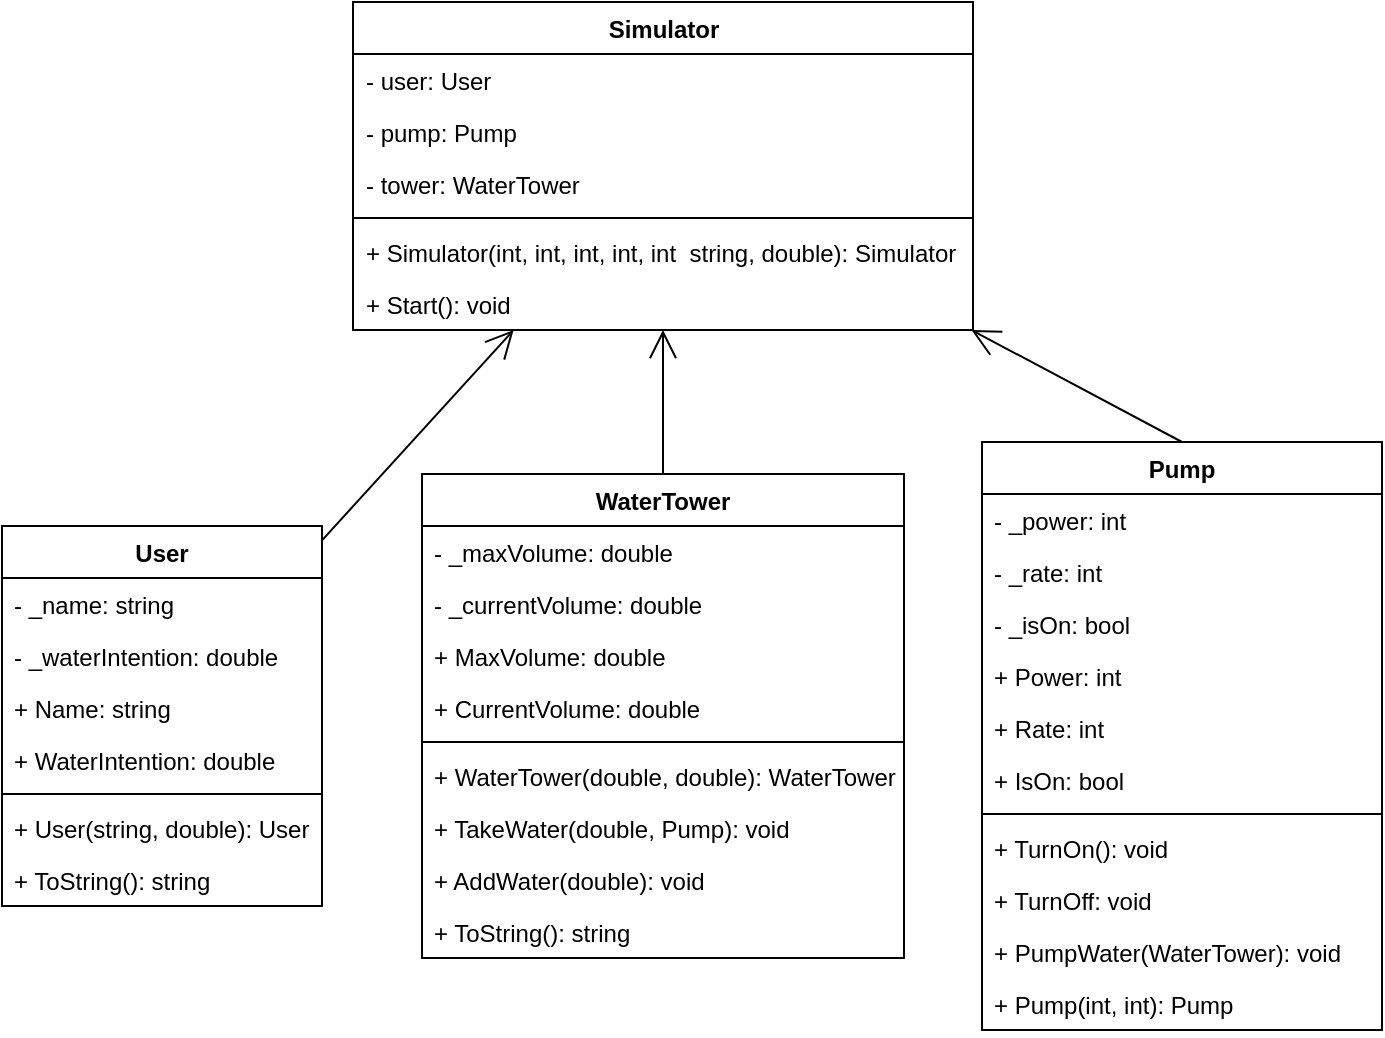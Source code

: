 <mxfile version="21.1.4" type="device">
  <diagram id="C5RBs43oDa-KdzZeNtuy" name="Page-1">
    <mxGraphModel dx="1434" dy="756" grid="1" gridSize="10" guides="1" tooltips="1" connect="1" arrows="1" fold="1" page="1" pageScale="1" pageWidth="827" pageHeight="1169" math="0" shadow="0">
      <root>
        <mxCell id="WIyWlLk6GJQsqaUBKTNV-0" />
        <mxCell id="WIyWlLk6GJQsqaUBKTNV-1" parent="WIyWlLk6GJQsqaUBKTNV-0" />
        <mxCell id="AG1W2_eLVU9aRUxZiKF4-1" value="WaterTower" style="swimlane;fontStyle=1;align=center;verticalAlign=top;childLayout=stackLayout;horizontal=1;startSize=26;horizontalStack=0;resizeParent=1;resizeParentMax=0;resizeLast=0;collapsible=1;marginBottom=0;whiteSpace=wrap;html=1;" parent="WIyWlLk6GJQsqaUBKTNV-1" vertex="1">
          <mxGeometry x="270" y="336" width="241" height="242" as="geometry" />
        </mxCell>
        <mxCell id="AG1W2_eLVU9aRUxZiKF4-2" value="- _maxVolume: double" style="text;strokeColor=none;fillColor=none;align=left;verticalAlign=top;spacingLeft=4;spacingRight=4;overflow=hidden;rotatable=0;points=[[0,0.5],[1,0.5]];portConstraint=eastwest;whiteSpace=wrap;html=1;" parent="AG1W2_eLVU9aRUxZiKF4-1" vertex="1">
          <mxGeometry y="26" width="241" height="26" as="geometry" />
        </mxCell>
        <mxCell id="AG1W2_eLVU9aRUxZiKF4-5" value="- _currentVolume: double" style="text;strokeColor=none;fillColor=none;align=left;verticalAlign=top;spacingLeft=4;spacingRight=4;overflow=hidden;rotatable=0;points=[[0,0.5],[1,0.5]];portConstraint=eastwest;whiteSpace=wrap;html=1;" parent="AG1W2_eLVU9aRUxZiKF4-1" vertex="1">
          <mxGeometry y="52" width="241" height="26" as="geometry" />
        </mxCell>
        <mxCell id="AG1W2_eLVU9aRUxZiKF4-9" value="+ MaxVolume: double" style="text;strokeColor=none;fillColor=none;align=left;verticalAlign=top;spacingLeft=4;spacingRight=4;overflow=hidden;rotatable=0;points=[[0,0.5],[1,0.5]];portConstraint=eastwest;whiteSpace=wrap;html=1;" parent="AG1W2_eLVU9aRUxZiKF4-1" vertex="1">
          <mxGeometry y="78" width="241" height="26" as="geometry" />
        </mxCell>
        <mxCell id="AG1W2_eLVU9aRUxZiKF4-8" value="+ CurrentVolume: double" style="text;strokeColor=none;fillColor=none;align=left;verticalAlign=top;spacingLeft=4;spacingRight=4;overflow=hidden;rotatable=0;points=[[0,0.5],[1,0.5]];portConstraint=eastwest;whiteSpace=wrap;html=1;" parent="AG1W2_eLVU9aRUxZiKF4-1" vertex="1">
          <mxGeometry y="104" width="241" height="26" as="geometry" />
        </mxCell>
        <mxCell id="AG1W2_eLVU9aRUxZiKF4-3" value="" style="line;strokeWidth=1;fillColor=none;align=left;verticalAlign=middle;spacingTop=-1;spacingLeft=3;spacingRight=3;rotatable=0;labelPosition=right;points=[];portConstraint=eastwest;strokeColor=inherit;" parent="AG1W2_eLVU9aRUxZiKF4-1" vertex="1">
          <mxGeometry y="130" width="241" height="8" as="geometry" />
        </mxCell>
        <mxCell id="AG1W2_eLVU9aRUxZiKF4-14" value="+ WaterTower(double, double): WaterTower" style="text;strokeColor=none;fillColor=none;align=left;verticalAlign=top;spacingLeft=4;spacingRight=4;overflow=hidden;rotatable=0;points=[[0,0.5],[1,0.5]];portConstraint=eastwest;whiteSpace=wrap;html=1;" parent="AG1W2_eLVU9aRUxZiKF4-1" vertex="1">
          <mxGeometry y="138" width="241" height="26" as="geometry" />
        </mxCell>
        <mxCell id="AG1W2_eLVU9aRUxZiKF4-11" value="+ TakeWater(double, Pump): void" style="text;strokeColor=none;fillColor=none;align=left;verticalAlign=top;spacingLeft=4;spacingRight=4;overflow=hidden;rotatable=0;points=[[0,0.5],[1,0.5]];portConstraint=eastwest;whiteSpace=wrap;html=1;" parent="AG1W2_eLVU9aRUxZiKF4-1" vertex="1">
          <mxGeometry y="164" width="241" height="26" as="geometry" />
        </mxCell>
        <mxCell id="AG1W2_eLVU9aRUxZiKF4-4" value="+ AddWater(double): void" style="text;strokeColor=none;fillColor=none;align=left;verticalAlign=top;spacingLeft=4;spacingRight=4;overflow=hidden;rotatable=0;points=[[0,0.5],[1,0.5]];portConstraint=eastwest;whiteSpace=wrap;html=1;" parent="AG1W2_eLVU9aRUxZiKF4-1" vertex="1">
          <mxGeometry y="190" width="241" height="26" as="geometry" />
        </mxCell>
        <mxCell id="AG1W2_eLVU9aRUxZiKF4-13" value="+ ToString(): string" style="text;strokeColor=none;fillColor=none;align=left;verticalAlign=top;spacingLeft=4;spacingRight=4;overflow=hidden;rotatable=0;points=[[0,0.5],[1,0.5]];portConstraint=eastwest;whiteSpace=wrap;html=1;" parent="AG1W2_eLVU9aRUxZiKF4-1" vertex="1">
          <mxGeometry y="216" width="241" height="26" as="geometry" />
        </mxCell>
        <mxCell id="AG1W2_eLVU9aRUxZiKF4-20" value="User" style="swimlane;fontStyle=1;align=center;verticalAlign=top;childLayout=stackLayout;horizontal=1;startSize=26;horizontalStack=0;resizeParent=1;resizeParentMax=0;resizeLast=0;collapsible=1;marginBottom=0;whiteSpace=wrap;html=1;" parent="WIyWlLk6GJQsqaUBKTNV-1" vertex="1">
          <mxGeometry x="60" y="362" width="160" height="190" as="geometry" />
        </mxCell>
        <mxCell id="AG1W2_eLVU9aRUxZiKF4-21" value="- _name: string" style="text;strokeColor=none;fillColor=none;align=left;verticalAlign=top;spacingLeft=4;spacingRight=4;overflow=hidden;rotatable=0;points=[[0,0.5],[1,0.5]];portConstraint=eastwest;whiteSpace=wrap;html=1;" parent="AG1W2_eLVU9aRUxZiKF4-20" vertex="1">
          <mxGeometry y="26" width="160" height="26" as="geometry" />
        </mxCell>
        <mxCell id="AG1W2_eLVU9aRUxZiKF4-19" value="- _waterIntention: double" style="text;strokeColor=none;fillColor=none;align=left;verticalAlign=top;spacingLeft=4;spacingRight=4;overflow=hidden;rotatable=0;points=[[0,0.5],[1,0.5]];portConstraint=eastwest;whiteSpace=wrap;html=1;" parent="AG1W2_eLVU9aRUxZiKF4-20" vertex="1">
          <mxGeometry y="52" width="160" height="26" as="geometry" />
        </mxCell>
        <mxCell id="AG1W2_eLVU9aRUxZiKF4-24" value="+ Name: string" style="text;strokeColor=none;fillColor=none;align=left;verticalAlign=top;spacingLeft=4;spacingRight=4;overflow=hidden;rotatable=0;points=[[0,0.5],[1,0.5]];portConstraint=eastwest;whiteSpace=wrap;html=1;" parent="AG1W2_eLVU9aRUxZiKF4-20" vertex="1">
          <mxGeometry y="78" width="160" height="26" as="geometry" />
        </mxCell>
        <mxCell id="AG1W2_eLVU9aRUxZiKF4-25" value="+ WaterIntention: double" style="text;strokeColor=none;fillColor=none;align=left;verticalAlign=top;spacingLeft=4;spacingRight=4;overflow=hidden;rotatable=0;points=[[0,0.5],[1,0.5]];portConstraint=eastwest;whiteSpace=wrap;html=1;" parent="AG1W2_eLVU9aRUxZiKF4-20" vertex="1">
          <mxGeometry y="104" width="160" height="26" as="geometry" />
        </mxCell>
        <mxCell id="AG1W2_eLVU9aRUxZiKF4-22" value="" style="line;strokeWidth=1;fillColor=none;align=left;verticalAlign=middle;spacingTop=-1;spacingLeft=3;spacingRight=3;rotatable=0;labelPosition=right;points=[];portConstraint=eastwest;strokeColor=inherit;" parent="AG1W2_eLVU9aRUxZiKF4-20" vertex="1">
          <mxGeometry y="130" width="160" height="8" as="geometry" />
        </mxCell>
        <mxCell id="AG1W2_eLVU9aRUxZiKF4-23" value="+ User(string, double): User" style="text;strokeColor=none;fillColor=none;align=left;verticalAlign=top;spacingLeft=4;spacingRight=4;overflow=hidden;rotatable=0;points=[[0,0.5],[1,0.5]];portConstraint=eastwest;whiteSpace=wrap;html=1;" parent="AG1W2_eLVU9aRUxZiKF4-20" vertex="1">
          <mxGeometry y="138" width="160" height="26" as="geometry" />
        </mxCell>
        <mxCell id="AG1W2_eLVU9aRUxZiKF4-26" value="+ ToString(): string" style="text;strokeColor=none;fillColor=none;align=left;verticalAlign=top;spacingLeft=4;spacingRight=4;overflow=hidden;rotatable=0;points=[[0,0.5],[1,0.5]];portConstraint=eastwest;whiteSpace=wrap;html=1;" parent="AG1W2_eLVU9aRUxZiKF4-20" vertex="1">
          <mxGeometry y="164" width="160" height="26" as="geometry" />
        </mxCell>
        <mxCell id="AG1W2_eLVU9aRUxZiKF4-27" value="Pump" style="swimlane;fontStyle=1;align=center;verticalAlign=top;childLayout=stackLayout;horizontal=1;startSize=26;horizontalStack=0;resizeParent=1;resizeParentMax=0;resizeLast=0;collapsible=1;marginBottom=0;whiteSpace=wrap;html=1;" parent="WIyWlLk6GJQsqaUBKTNV-1" vertex="1">
          <mxGeometry x="550" y="320" width="200" height="294" as="geometry" />
        </mxCell>
        <mxCell id="AG1W2_eLVU9aRUxZiKF4-28" value="- _power: int" style="text;strokeColor=none;fillColor=none;align=left;verticalAlign=top;spacingLeft=4;spacingRight=4;overflow=hidden;rotatable=0;points=[[0,0.5],[1,0.5]];portConstraint=eastwest;whiteSpace=wrap;html=1;" parent="AG1W2_eLVU9aRUxZiKF4-27" vertex="1">
          <mxGeometry y="26" width="200" height="26" as="geometry" />
        </mxCell>
        <mxCell id="AG1W2_eLVU9aRUxZiKF4-31" value="- _rate: int" style="text;strokeColor=none;fillColor=none;align=left;verticalAlign=top;spacingLeft=4;spacingRight=4;overflow=hidden;rotatable=0;points=[[0,0.5],[1,0.5]];portConstraint=eastwest;whiteSpace=wrap;html=1;" parent="AG1W2_eLVU9aRUxZiKF4-27" vertex="1">
          <mxGeometry y="52" width="200" height="26" as="geometry" />
        </mxCell>
        <mxCell id="AG1W2_eLVU9aRUxZiKF4-32" value="- _isOn: bool" style="text;strokeColor=none;fillColor=none;align=left;verticalAlign=top;spacingLeft=4;spacingRight=4;overflow=hidden;rotatable=0;points=[[0,0.5],[1,0.5]];portConstraint=eastwest;whiteSpace=wrap;html=1;" parent="AG1W2_eLVU9aRUxZiKF4-27" vertex="1">
          <mxGeometry y="78" width="200" height="26" as="geometry" />
        </mxCell>
        <mxCell id="AG1W2_eLVU9aRUxZiKF4-34" value="+ Power: int" style="text;strokeColor=none;fillColor=none;align=left;verticalAlign=top;spacingLeft=4;spacingRight=4;overflow=hidden;rotatable=0;points=[[0,0.5],[1,0.5]];portConstraint=eastwest;whiteSpace=wrap;html=1;" parent="AG1W2_eLVU9aRUxZiKF4-27" vertex="1">
          <mxGeometry y="104" width="200" height="26" as="geometry" />
        </mxCell>
        <mxCell id="AG1W2_eLVU9aRUxZiKF4-36" value="+ Rate: int" style="text;strokeColor=none;fillColor=none;align=left;verticalAlign=top;spacingLeft=4;spacingRight=4;overflow=hidden;rotatable=0;points=[[0,0.5],[1,0.5]];portConstraint=eastwest;whiteSpace=wrap;html=1;" parent="AG1W2_eLVU9aRUxZiKF4-27" vertex="1">
          <mxGeometry y="130" width="200" height="26" as="geometry" />
        </mxCell>
        <mxCell id="AG1W2_eLVU9aRUxZiKF4-35" value="+ IsOn: bool" style="text;strokeColor=none;fillColor=none;align=left;verticalAlign=top;spacingLeft=4;spacingRight=4;overflow=hidden;rotatable=0;points=[[0,0.5],[1,0.5]];portConstraint=eastwest;whiteSpace=wrap;html=1;" parent="AG1W2_eLVU9aRUxZiKF4-27" vertex="1">
          <mxGeometry y="156" width="200" height="26" as="geometry" />
        </mxCell>
        <mxCell id="AG1W2_eLVU9aRUxZiKF4-29" value="" style="line;strokeWidth=1;fillColor=none;align=left;verticalAlign=middle;spacingTop=-1;spacingLeft=3;spacingRight=3;rotatable=0;labelPosition=right;points=[];portConstraint=eastwest;strokeColor=inherit;" parent="AG1W2_eLVU9aRUxZiKF4-27" vertex="1">
          <mxGeometry y="182" width="200" height="8" as="geometry" />
        </mxCell>
        <mxCell id="AG1W2_eLVU9aRUxZiKF4-37" value="+ TurnOn(): void" style="text;strokeColor=none;fillColor=none;align=left;verticalAlign=top;spacingLeft=4;spacingRight=4;overflow=hidden;rotatable=0;points=[[0,0.5],[1,0.5]];portConstraint=eastwest;whiteSpace=wrap;html=1;" parent="AG1W2_eLVU9aRUxZiKF4-27" vertex="1">
          <mxGeometry y="190" width="200" height="26" as="geometry" />
        </mxCell>
        <mxCell id="AG1W2_eLVU9aRUxZiKF4-39" value="+ TurnOff: void" style="text;strokeColor=none;fillColor=none;align=left;verticalAlign=top;spacingLeft=4;spacingRight=4;overflow=hidden;rotatable=0;points=[[0,0.5],[1,0.5]];portConstraint=eastwest;whiteSpace=wrap;html=1;" parent="AG1W2_eLVU9aRUxZiKF4-27" vertex="1">
          <mxGeometry y="216" width="200" height="26" as="geometry" />
        </mxCell>
        <mxCell id="AG1W2_eLVU9aRUxZiKF4-38" value="+ PumpWater(WaterTower): void" style="text;strokeColor=none;fillColor=none;align=left;verticalAlign=top;spacingLeft=4;spacingRight=4;overflow=hidden;rotatable=0;points=[[0,0.5],[1,0.5]];portConstraint=eastwest;whiteSpace=wrap;html=1;" parent="AG1W2_eLVU9aRUxZiKF4-27" vertex="1">
          <mxGeometry y="242" width="200" height="26" as="geometry" />
        </mxCell>
        <mxCell id="AG1W2_eLVU9aRUxZiKF4-30" value="+ Pump(int, int): Pump" style="text;strokeColor=none;fillColor=none;align=left;verticalAlign=top;spacingLeft=4;spacingRight=4;overflow=hidden;rotatable=0;points=[[0,0.5],[1,0.5]];portConstraint=eastwest;whiteSpace=wrap;html=1;" parent="AG1W2_eLVU9aRUxZiKF4-27" vertex="1">
          <mxGeometry y="268" width="200" height="26" as="geometry" />
        </mxCell>
        <mxCell id="AG1W2_eLVU9aRUxZiKF4-40" value="Simulator" style="swimlane;fontStyle=1;align=center;verticalAlign=top;childLayout=stackLayout;horizontal=1;startSize=26;horizontalStack=0;resizeParent=1;resizeParentMax=0;resizeLast=0;collapsible=1;marginBottom=0;whiteSpace=wrap;html=1;" parent="WIyWlLk6GJQsqaUBKTNV-1" vertex="1">
          <mxGeometry x="235.5" y="100" width="310" height="164" as="geometry" />
        </mxCell>
        <mxCell id="AG1W2_eLVU9aRUxZiKF4-44" value="- user: User" style="text;strokeColor=none;fillColor=none;align=left;verticalAlign=top;spacingLeft=4;spacingRight=4;overflow=hidden;rotatable=0;points=[[0,0.5],[1,0.5]];portConstraint=eastwest;whiteSpace=wrap;html=1;" parent="AG1W2_eLVU9aRUxZiKF4-40" vertex="1">
          <mxGeometry y="26" width="310" height="26" as="geometry" />
        </mxCell>
        <mxCell id="AG1W2_eLVU9aRUxZiKF4-45" value="- pump: Pump" style="text;strokeColor=none;fillColor=none;align=left;verticalAlign=top;spacingLeft=4;spacingRight=4;overflow=hidden;rotatable=0;points=[[0,0.5],[1,0.5]];portConstraint=eastwest;whiteSpace=wrap;html=1;" parent="AG1W2_eLVU9aRUxZiKF4-40" vertex="1">
          <mxGeometry y="52" width="310" height="26" as="geometry" />
        </mxCell>
        <mxCell id="AG1W2_eLVU9aRUxZiKF4-41" value="- tower:&amp;nbsp;WaterTower" style="text;strokeColor=none;fillColor=none;align=left;verticalAlign=top;spacingLeft=4;spacingRight=4;overflow=hidden;rotatable=0;points=[[0,0.5],[1,0.5]];portConstraint=eastwest;whiteSpace=wrap;html=1;" parent="AG1W2_eLVU9aRUxZiKF4-40" vertex="1">
          <mxGeometry y="78" width="310" height="26" as="geometry" />
        </mxCell>
        <mxCell id="AG1W2_eLVU9aRUxZiKF4-42" value="" style="line;strokeWidth=1;fillColor=none;align=left;verticalAlign=middle;spacingTop=-1;spacingLeft=3;spacingRight=3;rotatable=0;labelPosition=right;points=[];portConstraint=eastwest;strokeColor=inherit;" parent="AG1W2_eLVU9aRUxZiKF4-40" vertex="1">
          <mxGeometry y="104" width="310" height="8" as="geometry" />
        </mxCell>
        <mxCell id="AG1W2_eLVU9aRUxZiKF4-46" value="+ Simulator(int, int, int, int, int&amp;nbsp; string, double): Simulator" style="text;strokeColor=none;fillColor=none;align=left;verticalAlign=top;spacingLeft=4;spacingRight=4;overflow=hidden;rotatable=0;points=[[0,0.5],[1,0.5]];portConstraint=eastwest;whiteSpace=wrap;html=1;" parent="AG1W2_eLVU9aRUxZiKF4-40" vertex="1">
          <mxGeometry y="112" width="310" height="26" as="geometry" />
        </mxCell>
        <mxCell id="AG1W2_eLVU9aRUxZiKF4-43" value="+ Start(): void" style="text;strokeColor=none;fillColor=none;align=left;verticalAlign=top;spacingLeft=4;spacingRight=4;overflow=hidden;rotatable=0;points=[[0,0.5],[1,0.5]];portConstraint=eastwest;whiteSpace=wrap;html=1;" parent="AG1W2_eLVU9aRUxZiKF4-40" vertex="1">
          <mxGeometry y="138" width="310" height="26" as="geometry" />
        </mxCell>
        <mxCell id="AG1W2_eLVU9aRUxZiKF4-47" value="" style="endArrow=open;endFill=1;endSize=12;html=1;rounded=0;exitX=0.5;exitY=0;exitDx=0;exitDy=0;" parent="WIyWlLk6GJQsqaUBKTNV-1" source="AG1W2_eLVU9aRUxZiKF4-27" target="AG1W2_eLVU9aRUxZiKF4-40" edge="1">
          <mxGeometry width="160" relative="1" as="geometry">
            <mxPoint x="410" y="530" as="sourcePoint" />
            <mxPoint x="570" y="530" as="targetPoint" />
          </mxGeometry>
        </mxCell>
        <mxCell id="AG1W2_eLVU9aRUxZiKF4-48" value="" style="endArrow=open;endFill=1;endSize=12;html=1;rounded=0;" parent="WIyWlLk6GJQsqaUBKTNV-1" source="AG1W2_eLVU9aRUxZiKF4-20" target="AG1W2_eLVU9aRUxZiKF4-40" edge="1">
          <mxGeometry width="160" relative="1" as="geometry">
            <mxPoint x="500" y="423" as="sourcePoint" />
            <mxPoint x="396" y="304" as="targetPoint" />
          </mxGeometry>
        </mxCell>
        <mxCell id="AG1W2_eLVU9aRUxZiKF4-49" value="" style="endArrow=open;endFill=1;endSize=12;html=1;rounded=0;" parent="WIyWlLk6GJQsqaUBKTNV-1" source="AG1W2_eLVU9aRUxZiKF4-1" target="AG1W2_eLVU9aRUxZiKF4-40" edge="1">
          <mxGeometry width="160" relative="1" as="geometry">
            <mxPoint x="510" y="433" as="sourcePoint" />
            <mxPoint x="406" y="314" as="targetPoint" />
          </mxGeometry>
        </mxCell>
      </root>
    </mxGraphModel>
  </diagram>
</mxfile>
